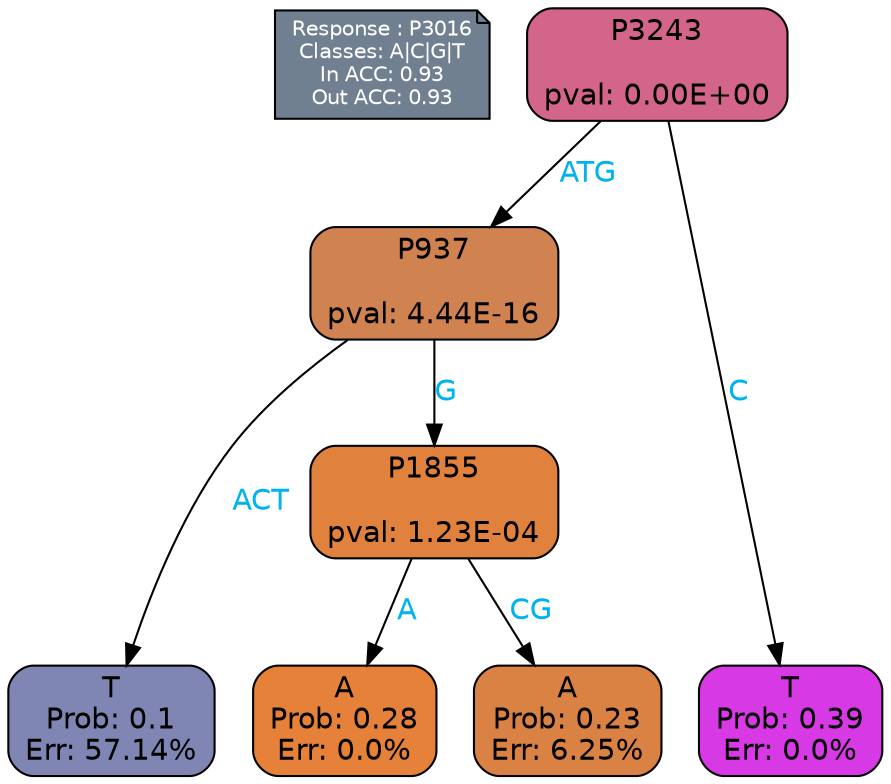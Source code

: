 digraph Tree {
node [shape=box, style="filled, rounded", color="black", fontname=helvetica] ;
graph [ranksep=equally, splines=polylines, bgcolor=transparent, dpi=600] ;
edge [fontname=helvetica] ;
LEGEND [label="Response : P3016
Classes: A|C|G|T
In ACC: 0.93
Out ACC: 0.93
",shape=note,align=left,style=filled,fillcolor="slategray",fontcolor="white",fontsize=10];1 [label="P3243

pval: 0.00E+00", fillcolor="#d3658b"] ;
2 [label="P937

pval: 4.44E-16", fillcolor="#d08251"] ;
3 [label="T
Prob: 0.1
Err: 57.14%", fillcolor="#8086b3"] ;
4 [label="P1855

pval: 1.23E-04", fillcolor="#e0813d"] ;
5 [label="A
Prob: 0.28
Err: 0.0%", fillcolor="#e58139"] ;
6 [label="A
Prob: 0.23
Err: 6.25%", fillcolor="#da8243"] ;
7 [label="T
Prob: 0.39
Err: 0.0%", fillcolor="#d739e5"] ;
1 -> 2 [label="ATG",fontcolor=deepskyblue2] ;
1 -> 7 [label="C",fontcolor=deepskyblue2] ;
2 -> 3 [label="ACT",fontcolor=deepskyblue2] ;
2 -> 4 [label="G",fontcolor=deepskyblue2] ;
4 -> 5 [label="A",fontcolor=deepskyblue2] ;
4 -> 6 [label="CG",fontcolor=deepskyblue2] ;
{rank = same; 3;5;6;7;}{rank = same; LEGEND;1;}}